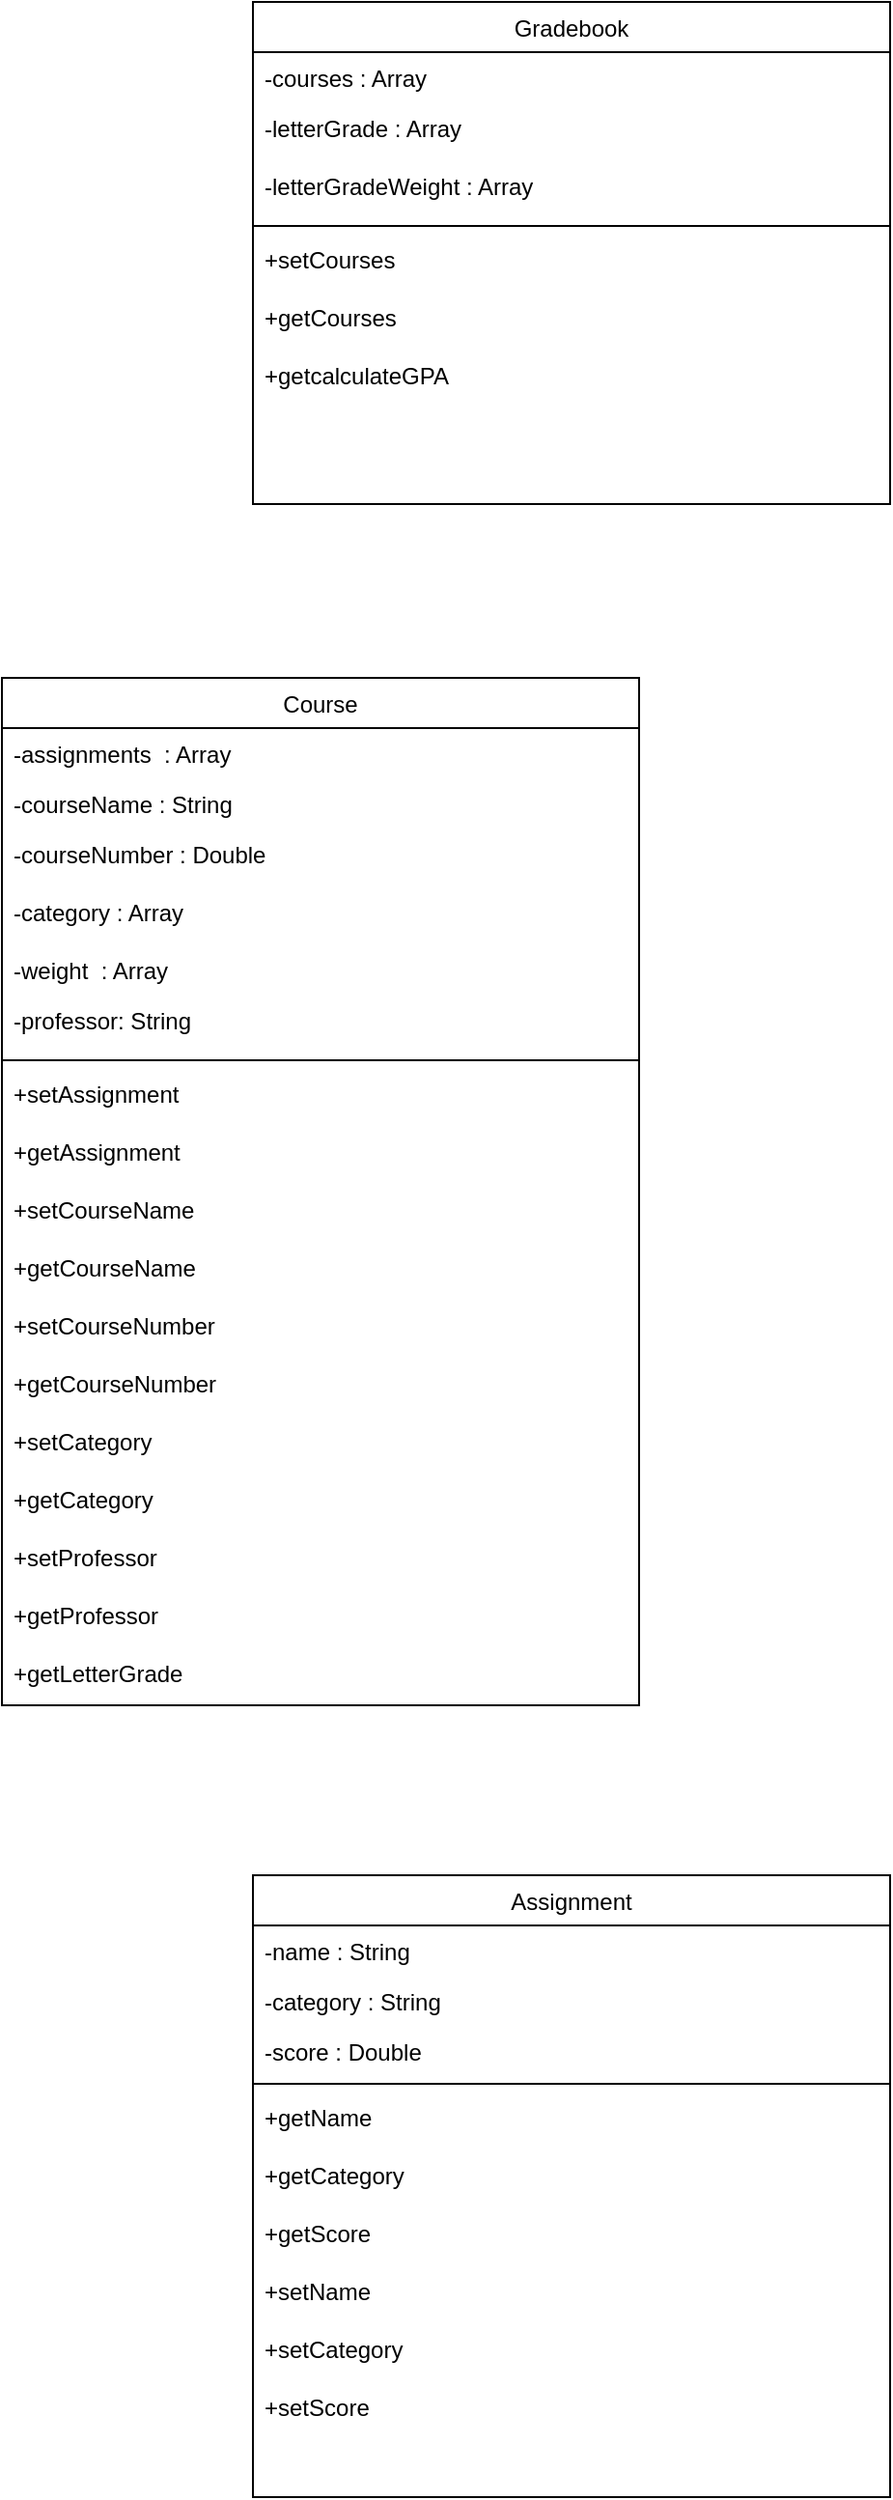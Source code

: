<mxfile version="13.7.7" type="github"><diagram id="C5RBs43oDa-KdzZeNtuy" name="Page-1"><mxGraphModel dx="786" dy="1731" grid="1" gridSize="10" guides="1" tooltips="1" connect="1" arrows="1" fold="1" page="1" pageScale="1" pageWidth="827" pageHeight="1169" math="0" shadow="0"><root><mxCell id="WIyWlLk6GJQsqaUBKTNV-0"/><mxCell id="WIyWlLk6GJQsqaUBKTNV-1" parent="WIyWlLk6GJQsqaUBKTNV-0"/><mxCell id="K3hEjp1sndsxMwYje8Is-11" value="Course" style="swimlane;fontStyle=0;align=center;verticalAlign=top;childLayout=stackLayout;horizontal=1;startSize=26;horizontalStack=0;resizeParent=1;resizeLast=0;collapsible=1;marginBottom=0;rounded=0;shadow=0;strokeWidth=1;" parent="WIyWlLk6GJQsqaUBKTNV-1" vertex="1"><mxGeometry x="140" y="-170" width="330" height="532" as="geometry"><mxRectangle x="550" y="140" width="160" height="26" as="alternateBounds"/></mxGeometry></mxCell><mxCell id="K3hEjp1sndsxMwYje8Is-12" value="-assignments  : Array" style="text;align=left;verticalAlign=top;spacingLeft=4;spacingRight=4;overflow=hidden;rotatable=0;points=[[0,0.5],[1,0.5]];portConstraint=eastwest;rounded=0;shadow=0;html=0;" parent="K3hEjp1sndsxMwYje8Is-11" vertex="1"><mxGeometry y="26" width="330" height="26" as="geometry"/></mxCell><mxCell id="K3hEjp1sndsxMwYje8Is-14" value="-courseName : String &#xa;" style="text;align=left;verticalAlign=top;spacingLeft=4;spacingRight=4;overflow=hidden;rotatable=0;points=[[0,0.5],[1,0.5]];portConstraint=eastwest;rounded=0;shadow=0;html=0;" parent="K3hEjp1sndsxMwYje8Is-11" vertex="1"><mxGeometry y="52" width="330" height="26" as="geometry"/></mxCell><mxCell id="K3hEjp1sndsxMwYje8Is-27" value="-courseNumber : Double " style="text;align=left;verticalAlign=top;spacingLeft=4;spacingRight=4;overflow=hidden;rotatable=0;points=[[0,0.5],[1,0.5]];portConstraint=eastwest;" parent="K3hEjp1sndsxMwYje8Is-11" vertex="1"><mxGeometry y="78" width="330" height="30" as="geometry"/></mxCell><mxCell id="K3hEjp1sndsxMwYje8Is-17" value="-category : Array" style="text;align=left;verticalAlign=top;spacingLeft=4;spacingRight=4;overflow=hidden;rotatable=0;points=[[0,0.5],[1,0.5]];portConstraint=eastwest;" parent="K3hEjp1sndsxMwYje8Is-11" vertex="1"><mxGeometry y="108" width="330" height="30" as="geometry"/></mxCell><mxCell id="K3hEjp1sndsxMwYje8Is-28" value="-weight  : Array" style="text;align=left;verticalAlign=top;spacingLeft=4;spacingRight=4;overflow=hidden;rotatable=0;points=[[0,0.5],[1,0.5]];portConstraint=eastwest;rounded=0;shadow=0;html=0;" parent="K3hEjp1sndsxMwYje8Is-11" vertex="1"><mxGeometry y="138" width="330" height="26" as="geometry"/></mxCell><mxCell id="K3hEjp1sndsxMwYje8Is-19" value="-professor: String" style="text;align=left;verticalAlign=top;spacingLeft=4;spacingRight=4;overflow=hidden;rotatable=0;points=[[0,0.5],[1,0.5]];portConstraint=eastwest;" parent="K3hEjp1sndsxMwYje8Is-11" vertex="1"><mxGeometry y="164" width="330" height="30" as="geometry"/></mxCell><mxCell id="K3hEjp1sndsxMwYje8Is-15" value="" style="line;html=1;strokeWidth=1;align=left;verticalAlign=middle;spacingTop=-1;spacingLeft=3;spacingRight=3;rotatable=0;labelPosition=right;points=[];portConstraint=eastwest;" parent="K3hEjp1sndsxMwYje8Is-11" vertex="1"><mxGeometry y="194" width="330" height="8" as="geometry"/></mxCell><mxCell id="K3hEjp1sndsxMwYje8Is-21" value="+setAssignment" style="text;align=left;verticalAlign=top;spacingLeft=4;spacingRight=4;overflow=hidden;rotatable=0;points=[[0,0.5],[1,0.5]];portConstraint=eastwest;" parent="K3hEjp1sndsxMwYje8Is-11" vertex="1"><mxGeometry y="202" width="330" height="30" as="geometry"/></mxCell><mxCell id="K3hEjp1sndsxMwYje8Is-24" value="+getAssignment" style="text;align=left;verticalAlign=top;spacingLeft=4;spacingRight=4;overflow=hidden;rotatable=0;points=[[0,0.5],[1,0.5]];portConstraint=eastwest;" parent="K3hEjp1sndsxMwYje8Is-11" vertex="1"><mxGeometry y="232" width="330" height="30" as="geometry"/></mxCell><mxCell id="K3hEjp1sndsxMwYje8Is-23" value="+setCourseName" style="text;align=left;verticalAlign=top;spacingLeft=4;spacingRight=4;overflow=hidden;rotatable=0;points=[[0,0.5],[1,0.5]];portConstraint=eastwest;" parent="K3hEjp1sndsxMwYje8Is-11" vertex="1"><mxGeometry y="262" width="330" height="30" as="geometry"/></mxCell><mxCell id="K3hEjp1sndsxMwYje8Is-18" value="+getCourseName" style="text;align=left;verticalAlign=top;spacingLeft=4;spacingRight=4;overflow=hidden;rotatable=0;points=[[0,0.5],[1,0.5]];portConstraint=eastwest;" parent="K3hEjp1sndsxMwYje8Is-11" vertex="1"><mxGeometry y="292" width="330" height="30" as="geometry"/></mxCell><mxCell id="K3hEjp1sndsxMwYje8Is-35" value="+setCourseNumber" style="text;align=left;verticalAlign=top;spacingLeft=4;spacingRight=4;overflow=hidden;rotatable=0;points=[[0,0.5],[1,0.5]];portConstraint=eastwest;" parent="K3hEjp1sndsxMwYje8Is-11" vertex="1"><mxGeometry y="322" width="330" height="30" as="geometry"/></mxCell><mxCell id="K3hEjp1sndsxMwYje8Is-34" value="+getCourseNumber" style="text;align=left;verticalAlign=top;spacingLeft=4;spacingRight=4;overflow=hidden;rotatable=0;points=[[0,0.5],[1,0.5]];portConstraint=eastwest;" parent="K3hEjp1sndsxMwYje8Is-11" vertex="1"><mxGeometry y="352" width="330" height="30" as="geometry"/></mxCell><mxCell id="K3hEjp1sndsxMwYje8Is-20" value="+setCategory" style="text;align=left;verticalAlign=top;spacingLeft=4;spacingRight=4;overflow=hidden;rotatable=0;points=[[0,0.5],[1,0.5]];portConstraint=eastwest;" parent="K3hEjp1sndsxMwYje8Is-11" vertex="1"><mxGeometry y="382" width="330" height="30" as="geometry"/></mxCell><mxCell id="K3hEjp1sndsxMwYje8Is-37" value="+getCategory" style="text;align=left;verticalAlign=top;spacingLeft=4;spacingRight=4;overflow=hidden;rotatable=0;points=[[0,0.5],[1,0.5]];portConstraint=eastwest;" parent="K3hEjp1sndsxMwYje8Is-11" vertex="1"><mxGeometry y="412" width="330" height="30" as="geometry"/></mxCell><mxCell id="K3hEjp1sndsxMwYje8Is-38" value="+setProfessor" style="text;align=left;verticalAlign=top;spacingLeft=4;spacingRight=4;overflow=hidden;rotatable=0;points=[[0,0.5],[1,0.5]];portConstraint=eastwest;" parent="K3hEjp1sndsxMwYje8Is-11" vertex="1"><mxGeometry y="442" width="330" height="30" as="geometry"/></mxCell><mxCell id="K3hEjp1sndsxMwYje8Is-39" value="+getProfessor" style="text;align=left;verticalAlign=top;spacingLeft=4;spacingRight=4;overflow=hidden;rotatable=0;points=[[0,0.5],[1,0.5]];portConstraint=eastwest;" parent="K3hEjp1sndsxMwYje8Is-11" vertex="1"><mxGeometry y="472" width="330" height="30" as="geometry"/></mxCell><mxCell id="K3hEjp1sndsxMwYje8Is-22" value="+getLetterGrade" style="text;align=left;verticalAlign=top;spacingLeft=4;spacingRight=4;overflow=hidden;rotatable=0;points=[[0,0.5],[1,0.5]];portConstraint=eastwest;" parent="K3hEjp1sndsxMwYje8Is-11" vertex="1"><mxGeometry y="502" width="330" height="30" as="geometry"/></mxCell><mxCell id="zkfFHV4jXpPFQw0GAbJ--17" value="Assignment" style="swimlane;fontStyle=0;align=center;verticalAlign=top;childLayout=stackLayout;horizontal=1;startSize=26;horizontalStack=0;resizeParent=1;resizeLast=0;collapsible=1;marginBottom=0;rounded=0;shadow=0;strokeWidth=1;" parent="WIyWlLk6GJQsqaUBKTNV-1" vertex="1"><mxGeometry x="270" y="450" width="330" height="322" as="geometry"><mxRectangle x="550" y="140" width="160" height="26" as="alternateBounds"/></mxGeometry></mxCell><mxCell id="zkfFHV4jXpPFQw0GAbJ--20" value="-name : String " style="text;align=left;verticalAlign=top;spacingLeft=4;spacingRight=4;overflow=hidden;rotatable=0;points=[[0,0.5],[1,0.5]];portConstraint=eastwest;rounded=0;shadow=0;html=0;" parent="zkfFHV4jXpPFQw0GAbJ--17" vertex="1"><mxGeometry y="26" width="330" height="26" as="geometry"/></mxCell><mxCell id="zkfFHV4jXpPFQw0GAbJ--22" value="-category : String " style="text;align=left;verticalAlign=top;spacingLeft=4;spacingRight=4;overflow=hidden;rotatable=0;points=[[0,0.5],[1,0.5]];portConstraint=eastwest;rounded=0;shadow=0;html=0;" parent="zkfFHV4jXpPFQw0GAbJ--17" vertex="1"><mxGeometry y="52" width="330" height="26" as="geometry"/></mxCell><mxCell id="zkfFHV4jXpPFQw0GAbJ--21" value="-score : Double " style="text;align=left;verticalAlign=top;spacingLeft=4;spacingRight=4;overflow=hidden;rotatable=0;points=[[0,0.5],[1,0.5]];portConstraint=eastwest;rounded=0;shadow=0;html=0;" parent="zkfFHV4jXpPFQw0GAbJ--17" vertex="1"><mxGeometry y="78" width="330" height="26" as="geometry"/></mxCell><mxCell id="zkfFHV4jXpPFQw0GAbJ--23" value="" style="line;html=1;strokeWidth=1;align=left;verticalAlign=middle;spacingTop=-1;spacingLeft=3;spacingRight=3;rotatable=0;labelPosition=right;points=[];portConstraint=eastwest;" parent="zkfFHV4jXpPFQw0GAbJ--17" vertex="1"><mxGeometry y="104" width="330" height="8" as="geometry"/></mxCell><mxCell id="K3hEjp1sndsxMwYje8Is-0" value="+getName &#xa;" style="text;align=left;verticalAlign=top;spacingLeft=4;spacingRight=4;overflow=hidden;rotatable=0;points=[[0,0.5],[1,0.5]];portConstraint=eastwest;" parent="zkfFHV4jXpPFQw0GAbJ--17" vertex="1"><mxGeometry y="112" width="330" height="30" as="geometry"/></mxCell><mxCell id="K3hEjp1sndsxMwYje8Is-6" value="+getCategory" style="text;align=left;verticalAlign=top;spacingLeft=4;spacingRight=4;overflow=hidden;rotatable=0;points=[[0,0.5],[1,0.5]];portConstraint=eastwest;" parent="zkfFHV4jXpPFQw0GAbJ--17" vertex="1"><mxGeometry y="142" width="330" height="30" as="geometry"/></mxCell><mxCell id="K3hEjp1sndsxMwYje8Is-1" value="+getScore" style="text;align=left;verticalAlign=top;spacingLeft=4;spacingRight=4;overflow=hidden;rotatable=0;points=[[0,0.5],[1,0.5]];portConstraint=eastwest;" parent="zkfFHV4jXpPFQw0GAbJ--17" vertex="1"><mxGeometry y="172" width="330" height="30" as="geometry"/></mxCell><mxCell id="K3hEjp1sndsxMwYje8Is-5" value="+setName" style="text;align=left;verticalAlign=top;spacingLeft=4;spacingRight=4;overflow=hidden;rotatable=0;points=[[0,0.5],[1,0.5]];portConstraint=eastwest;" parent="zkfFHV4jXpPFQw0GAbJ--17" vertex="1"><mxGeometry y="202" width="330" height="30" as="geometry"/></mxCell><mxCell id="K3hEjp1sndsxMwYje8Is-4" value="+setCategory" style="text;align=left;verticalAlign=top;spacingLeft=4;spacingRight=4;overflow=hidden;rotatable=0;points=[[0,0.5],[1,0.5]];portConstraint=eastwest;" parent="zkfFHV4jXpPFQw0GAbJ--17" vertex="1"><mxGeometry y="232" width="330" height="30" as="geometry"/></mxCell><mxCell id="K3hEjp1sndsxMwYje8Is-2" value="+setScore" style="text;align=left;verticalAlign=top;spacingLeft=4;spacingRight=4;overflow=hidden;rotatable=0;points=[[0,0.5],[1,0.5]];portConstraint=eastwest;" parent="zkfFHV4jXpPFQw0GAbJ--17" vertex="1"><mxGeometry y="262" width="330" height="30" as="geometry"/></mxCell><mxCell id="K3hEjp1sndsxMwYje8Is-44" value="Gradebook" style="swimlane;fontStyle=0;align=center;verticalAlign=top;childLayout=stackLayout;horizontal=1;startSize=26;horizontalStack=0;resizeParent=1;resizeLast=0;collapsible=1;marginBottom=0;rounded=0;shadow=0;strokeWidth=1;" parent="WIyWlLk6GJQsqaUBKTNV-1" vertex="1"><mxGeometry x="270" y="-520" width="330" height="260" as="geometry"><mxRectangle x="550" y="140" width="160" height="26" as="alternateBounds"/></mxGeometry></mxCell><mxCell id="K3hEjp1sndsxMwYje8Is-45" value="-courses : Array" style="text;align=left;verticalAlign=top;spacingLeft=4;spacingRight=4;overflow=hidden;rotatable=0;points=[[0,0.5],[1,0.5]];portConstraint=eastwest;rounded=0;shadow=0;html=0;" parent="K3hEjp1sndsxMwYje8Is-44" vertex="1"><mxGeometry y="26" width="330" height="26" as="geometry"/></mxCell><mxCell id="K3hEjp1sndsxMwYje8Is-46" value="-letterGrade : Array " style="text;align=left;verticalAlign=top;spacingLeft=4;spacingRight=4;overflow=hidden;rotatable=0;points=[[0,0.5],[1,0.5]];portConstraint=eastwest;" parent="K3hEjp1sndsxMwYje8Is-44" vertex="1"><mxGeometry y="52" width="330" height="30" as="geometry"/></mxCell><mxCell id="K3hEjp1sndsxMwYje8Is-47" value="-letterGradeWeight : Array" style="text;align=left;verticalAlign=top;spacingLeft=4;spacingRight=4;overflow=hidden;rotatable=0;points=[[0,0.5],[1,0.5]];portConstraint=eastwest;" parent="K3hEjp1sndsxMwYje8Is-44" vertex="1"><mxGeometry y="82" width="330" height="30" as="geometry"/></mxCell><mxCell id="K3hEjp1sndsxMwYje8Is-48" value="" style="line;html=1;strokeWidth=1;align=left;verticalAlign=middle;spacingTop=-1;spacingLeft=3;spacingRight=3;rotatable=0;labelPosition=right;points=[];portConstraint=eastwest;" parent="K3hEjp1sndsxMwYje8Is-44" vertex="1"><mxGeometry y="112" width="330" height="8" as="geometry"/></mxCell><mxCell id="K3hEjp1sndsxMwYje8Is-49" value="+setCourses" style="text;align=left;verticalAlign=top;spacingLeft=4;spacingRight=4;overflow=hidden;rotatable=0;points=[[0,0.5],[1,0.5]];portConstraint=eastwest;" parent="K3hEjp1sndsxMwYje8Is-44" vertex="1"><mxGeometry y="120" width="330" height="30" as="geometry"/></mxCell><mxCell id="K3hEjp1sndsxMwYje8Is-50" value="+getCourses" style="text;align=left;verticalAlign=top;spacingLeft=4;spacingRight=4;overflow=hidden;rotatable=0;points=[[0,0.5],[1,0.5]];portConstraint=eastwest;" parent="K3hEjp1sndsxMwYje8Is-44" vertex="1"><mxGeometry y="150" width="330" height="30" as="geometry"/></mxCell><mxCell id="K3hEjp1sndsxMwYje8Is-51" value="+getcalculateGPA" style="text;align=left;verticalAlign=top;spacingLeft=4;spacingRight=4;overflow=hidden;rotatable=0;points=[[0,0.5],[1,0.5]];portConstraint=eastwest;" parent="K3hEjp1sndsxMwYje8Is-44" vertex="1"><mxGeometry y="180" width="330" height="30" as="geometry"/></mxCell></root></mxGraphModel></diagram></mxfile>